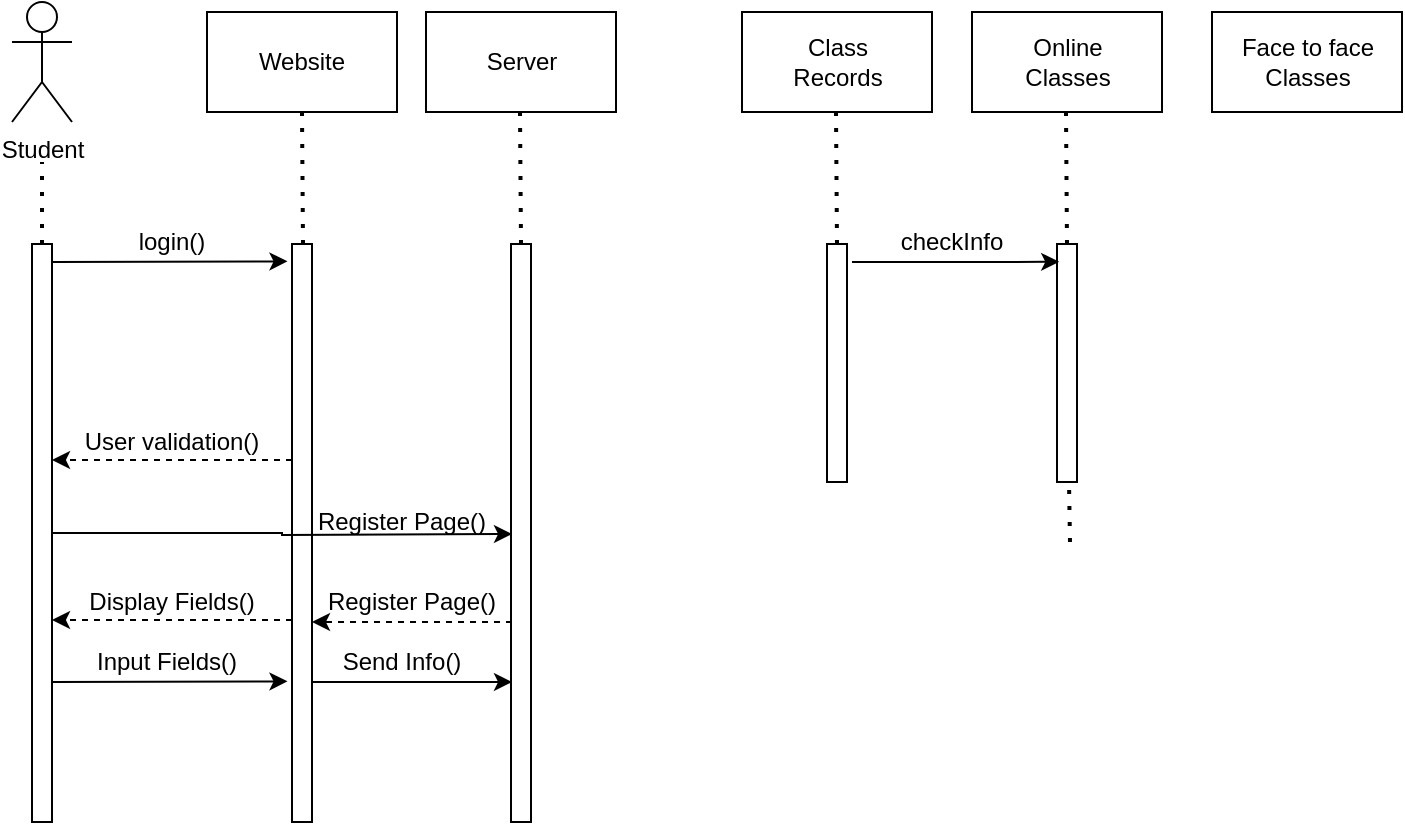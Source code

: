 <mxfile version="14.2.9" type="github">
  <diagram id="VhqaY_14n1bx6fNfNlkJ" name="Page-1">
    <mxGraphModel dx="303" dy="539" grid="1" gridSize="10" guides="1" tooltips="1" connect="1" arrows="1" fold="1" page="1" pageScale="1" pageWidth="850" pageHeight="1100" math="0" shadow="0">
      <root>
        <mxCell id="0" />
        <mxCell id="1" parent="0" />
        <mxCell id="I9Q-inFaHCgHJRMvrYpN-1" value="Student&lt;br&gt;" style="shape=umlActor;verticalLabelPosition=bottom;verticalAlign=top;html=1;outlineConnect=0;" vertex="1" parent="1">
          <mxGeometry x="60" y="30" width="30" height="60" as="geometry" />
        </mxCell>
        <mxCell id="I9Q-inFaHCgHJRMvrYpN-3" value="" style="rounded=0;whiteSpace=wrap;html=1;" vertex="1" parent="1">
          <mxGeometry x="70" y="151" width="10" height="289" as="geometry" />
        </mxCell>
        <mxCell id="I9Q-inFaHCgHJRMvrYpN-4" value="" style="rounded=0;whiteSpace=wrap;html=1;" vertex="1" parent="1">
          <mxGeometry x="200" y="151" width="10" height="289" as="geometry" />
        </mxCell>
        <mxCell id="I9Q-inFaHCgHJRMvrYpN-5" value="" style="rounded=0;whiteSpace=wrap;html=1;" vertex="1" parent="1">
          <mxGeometry x="157.5" y="35" width="95" height="50" as="geometry" />
        </mxCell>
        <mxCell id="I9Q-inFaHCgHJRMvrYpN-6" value="Website" style="text;html=1;strokeColor=none;fillColor=none;align=center;verticalAlign=middle;whiteSpace=wrap;rounded=0;" vertex="1" parent="1">
          <mxGeometry x="185" y="50" width="40" height="20" as="geometry" />
        </mxCell>
        <mxCell id="I9Q-inFaHCgHJRMvrYpN-9" value="" style="rounded=0;whiteSpace=wrap;html=1;" vertex="1" parent="1">
          <mxGeometry x="267" y="35" width="95" height="50" as="geometry" />
        </mxCell>
        <mxCell id="I9Q-inFaHCgHJRMvrYpN-10" value="Server" style="text;html=1;strokeColor=none;fillColor=none;align=center;verticalAlign=middle;whiteSpace=wrap;rounded=0;" vertex="1" parent="1">
          <mxGeometry x="294.5" y="50" width="40" height="20" as="geometry" />
        </mxCell>
        <mxCell id="I9Q-inFaHCgHJRMvrYpN-11" value="" style="rounded=0;whiteSpace=wrap;html=1;" vertex="1" parent="1">
          <mxGeometry x="309.5" y="151" width="10" height="289" as="geometry" />
        </mxCell>
        <mxCell id="I9Q-inFaHCgHJRMvrYpN-12" value="" style="endArrow=none;dashed=1;html=1;dashPattern=1 3;strokeWidth=2;entryX=0.5;entryY=1;entryDx=0;entryDy=0;" edge="1" parent="1" target="I9Q-inFaHCgHJRMvrYpN-5">
          <mxGeometry width="50" height="50" relative="1" as="geometry">
            <mxPoint x="205.5" y="151" as="sourcePoint" />
            <mxPoint x="205.5" y="100" as="targetPoint" />
          </mxGeometry>
        </mxCell>
        <mxCell id="I9Q-inFaHCgHJRMvrYpN-14" value="" style="endArrow=none;dashed=1;html=1;dashPattern=1 3;strokeWidth=2;entryX=0.5;entryY=1;entryDx=0;entryDy=0;" edge="1" parent="1">
          <mxGeometry width="50" height="50" relative="1" as="geometry">
            <mxPoint x="314.5" y="151" as="sourcePoint" />
            <mxPoint x="314" y="85" as="targetPoint" />
          </mxGeometry>
        </mxCell>
        <mxCell id="I9Q-inFaHCgHJRMvrYpN-15" value="" style="endArrow=none;dashed=1;html=1;dashPattern=1 3;strokeWidth=2;" edge="1" parent="1">
          <mxGeometry width="50" height="50" relative="1" as="geometry">
            <mxPoint x="75" y="151" as="sourcePoint" />
            <mxPoint x="75" y="110" as="targetPoint" />
          </mxGeometry>
        </mxCell>
        <mxCell id="I9Q-inFaHCgHJRMvrYpN-16" value="" style="endArrow=classic;html=1;entryX=-0.226;entryY=0.03;entryDx=0;entryDy=0;entryPerimeter=0;" edge="1" parent="1" target="I9Q-inFaHCgHJRMvrYpN-4">
          <mxGeometry width="50" height="50" relative="1" as="geometry">
            <mxPoint x="80" y="160" as="sourcePoint" />
            <mxPoint x="130" y="110" as="targetPoint" />
          </mxGeometry>
        </mxCell>
        <mxCell id="I9Q-inFaHCgHJRMvrYpN-17" value="login()" style="text;html=1;strokeColor=none;fillColor=none;align=center;verticalAlign=middle;whiteSpace=wrap;rounded=0;" vertex="1" parent="1">
          <mxGeometry x="105" y="140" width="70" height="20" as="geometry" />
        </mxCell>
        <mxCell id="I9Q-inFaHCgHJRMvrYpN-21" value="" style="endArrow=classic;html=1;dashed=1;" edge="1" parent="1">
          <mxGeometry width="50" height="50" relative="1" as="geometry">
            <mxPoint x="200" y="259" as="sourcePoint" />
            <mxPoint x="80" y="259" as="targetPoint" />
          </mxGeometry>
        </mxCell>
        <mxCell id="I9Q-inFaHCgHJRMvrYpN-24" value="User validation()" style="text;html=1;strokeColor=none;fillColor=none;align=center;verticalAlign=middle;whiteSpace=wrap;rounded=0;" vertex="1" parent="1">
          <mxGeometry x="95" y="240" width="90" height="20" as="geometry" />
        </mxCell>
        <mxCell id="I9Q-inFaHCgHJRMvrYpN-26" value="" style="rounded=0;whiteSpace=wrap;html=1;" vertex="1" parent="1">
          <mxGeometry x="425" y="35" width="95" height="50" as="geometry" />
        </mxCell>
        <mxCell id="I9Q-inFaHCgHJRMvrYpN-27" value="Class Records" style="text;html=1;strokeColor=none;fillColor=none;align=center;verticalAlign=middle;whiteSpace=wrap;rounded=0;" vertex="1" parent="1">
          <mxGeometry x="452.5" y="50" width="40" height="20" as="geometry" />
        </mxCell>
        <mxCell id="I9Q-inFaHCgHJRMvrYpN-28" value="" style="rounded=0;whiteSpace=wrap;html=1;" vertex="1" parent="1">
          <mxGeometry x="467.5" y="151" width="10" height="119" as="geometry" />
        </mxCell>
        <mxCell id="I9Q-inFaHCgHJRMvrYpN-29" value="" style="endArrow=none;dashed=1;html=1;dashPattern=1 3;strokeWidth=2;entryX=0.5;entryY=1;entryDx=0;entryDy=0;" edge="1" parent="1">
          <mxGeometry width="50" height="50" relative="1" as="geometry">
            <mxPoint x="472.5" y="151" as="sourcePoint" />
            <mxPoint x="472" y="85" as="targetPoint" />
          </mxGeometry>
        </mxCell>
        <mxCell id="I9Q-inFaHCgHJRMvrYpN-37" value="" style="rounded=0;whiteSpace=wrap;html=1;" vertex="1" parent="1">
          <mxGeometry x="540" y="35" width="95" height="50" as="geometry" />
        </mxCell>
        <mxCell id="I9Q-inFaHCgHJRMvrYpN-38" value="Online Classes" style="text;html=1;strokeColor=none;fillColor=none;align=center;verticalAlign=middle;whiteSpace=wrap;rounded=0;" vertex="1" parent="1">
          <mxGeometry x="567.5" y="50" width="40" height="20" as="geometry" />
        </mxCell>
        <mxCell id="I9Q-inFaHCgHJRMvrYpN-39" value="" style="rounded=0;whiteSpace=wrap;html=1;" vertex="1" parent="1">
          <mxGeometry x="582.5" y="151" width="10" height="119" as="geometry" />
        </mxCell>
        <mxCell id="I9Q-inFaHCgHJRMvrYpN-40" value="" style="endArrow=none;dashed=1;html=1;dashPattern=1 3;strokeWidth=2;entryX=0.5;entryY=1;entryDx=0;entryDy=0;" edge="1" parent="1">
          <mxGeometry width="50" height="50" relative="1" as="geometry">
            <mxPoint x="587.5" y="151" as="sourcePoint" />
            <mxPoint x="587" y="85" as="targetPoint" />
          </mxGeometry>
        </mxCell>
        <mxCell id="I9Q-inFaHCgHJRMvrYpN-41" value="" style="endArrow=classic;html=1;entryX=0.11;entryY=0.075;entryDx=0;entryDy=0;entryPerimeter=0;" edge="1" parent="1" target="I9Q-inFaHCgHJRMvrYpN-39">
          <mxGeometry width="50" height="50" relative="1" as="geometry">
            <mxPoint x="480" y="160" as="sourcePoint" />
            <mxPoint x="580" y="160" as="targetPoint" />
          </mxGeometry>
        </mxCell>
        <mxCell id="I9Q-inFaHCgHJRMvrYpN-42" value="checkInfo" style="text;html=1;strokeColor=none;fillColor=none;align=center;verticalAlign=middle;whiteSpace=wrap;rounded=0;" vertex="1" parent="1">
          <mxGeometry x="510" y="140" width="40" height="20" as="geometry" />
        </mxCell>
        <mxCell id="I9Q-inFaHCgHJRMvrYpN-47" value="" style="endArrow=none;dashed=1;html=1;dashPattern=1 3;strokeWidth=2;" edge="1" parent="1">
          <mxGeometry width="50" height="50" relative="1" as="geometry">
            <mxPoint x="589" y="300" as="sourcePoint" />
            <mxPoint x="588.5" y="270" as="targetPoint" />
          </mxGeometry>
        </mxCell>
        <mxCell id="I9Q-inFaHCgHJRMvrYpN-52" value="" style="rounded=0;whiteSpace=wrap;html=1;" vertex="1" parent="1">
          <mxGeometry x="660" y="35" width="95" height="50" as="geometry" />
        </mxCell>
        <mxCell id="I9Q-inFaHCgHJRMvrYpN-53" value="Face to face Classes" style="text;html=1;strokeColor=none;fillColor=none;align=center;verticalAlign=middle;whiteSpace=wrap;rounded=0;" vertex="1" parent="1">
          <mxGeometry x="667.5" y="50" width="80" height="20" as="geometry" />
        </mxCell>
        <mxCell id="I9Q-inFaHCgHJRMvrYpN-56" style="edgeStyle=orthogonalEdgeStyle;rounded=0;orthogonalLoop=1;jettySize=auto;html=1;" edge="1" parent="1" source="I9Q-inFaHCgHJRMvrYpN-3">
          <mxGeometry relative="1" as="geometry">
            <mxPoint x="310" y="296" as="targetPoint" />
          </mxGeometry>
        </mxCell>
        <mxCell id="I9Q-inFaHCgHJRMvrYpN-57" value="Register Page()" style="text;html=1;strokeColor=none;fillColor=none;align=center;verticalAlign=middle;whiteSpace=wrap;rounded=0;" vertex="1" parent="1">
          <mxGeometry x="205" y="280" width="100" height="20" as="geometry" />
        </mxCell>
        <mxCell id="I9Q-inFaHCgHJRMvrYpN-58" value="" style="endArrow=classic;html=1;dashed=1;" edge="1" parent="1">
          <mxGeometry width="50" height="50" relative="1" as="geometry">
            <mxPoint x="200.0" y="339" as="sourcePoint" />
            <mxPoint x="80" y="339" as="targetPoint" />
          </mxGeometry>
        </mxCell>
        <mxCell id="I9Q-inFaHCgHJRMvrYpN-59" value="Display Fields()" style="text;html=1;strokeColor=none;fillColor=none;align=center;verticalAlign=middle;whiteSpace=wrap;rounded=0;" vertex="1" parent="1">
          <mxGeometry x="95" y="320" width="90" height="20" as="geometry" />
        </mxCell>
        <mxCell id="I9Q-inFaHCgHJRMvrYpN-60" value="" style="endArrow=classic;html=1;entryX=-0.226;entryY=0.03;entryDx=0;entryDy=0;entryPerimeter=0;" edge="1" parent="1">
          <mxGeometry width="50" height="50" relative="1" as="geometry">
            <mxPoint x="80" y="370" as="sourcePoint" />
            <mxPoint x="197.74" y="369.67" as="targetPoint" />
          </mxGeometry>
        </mxCell>
        <mxCell id="I9Q-inFaHCgHJRMvrYpN-61" value="Input Fields()" style="text;html=1;strokeColor=none;fillColor=none;align=center;verticalAlign=middle;whiteSpace=wrap;rounded=0;" vertex="1" parent="1">
          <mxGeometry x="100" y="350" width="75" height="20" as="geometry" />
        </mxCell>
        <mxCell id="I9Q-inFaHCgHJRMvrYpN-62" value="" style="endArrow=classic;html=1;" edge="1" parent="1">
          <mxGeometry width="50" height="50" relative="1" as="geometry">
            <mxPoint x="210" y="370" as="sourcePoint" />
            <mxPoint x="310" y="370" as="targetPoint" />
          </mxGeometry>
        </mxCell>
        <mxCell id="I9Q-inFaHCgHJRMvrYpN-63" value="Send Info()" style="text;html=1;strokeColor=none;fillColor=none;align=center;verticalAlign=middle;whiteSpace=wrap;rounded=0;" vertex="1" parent="1">
          <mxGeometry x="220" y="350" width="70" height="20" as="geometry" />
        </mxCell>
        <mxCell id="I9Q-inFaHCgHJRMvrYpN-64" value="" style="endArrow=classic;html=1;dashed=1;" edge="1" parent="1">
          <mxGeometry width="50" height="50" relative="1" as="geometry">
            <mxPoint x="310" y="340" as="sourcePoint" />
            <mxPoint x="210" y="340" as="targetPoint" />
          </mxGeometry>
        </mxCell>
        <mxCell id="I9Q-inFaHCgHJRMvrYpN-65" value="Register Page()" style="text;html=1;strokeColor=none;fillColor=none;align=center;verticalAlign=middle;whiteSpace=wrap;rounded=0;" vertex="1" parent="1">
          <mxGeometry x="215" y="320" width="90" height="20" as="geometry" />
        </mxCell>
      </root>
    </mxGraphModel>
  </diagram>
</mxfile>

